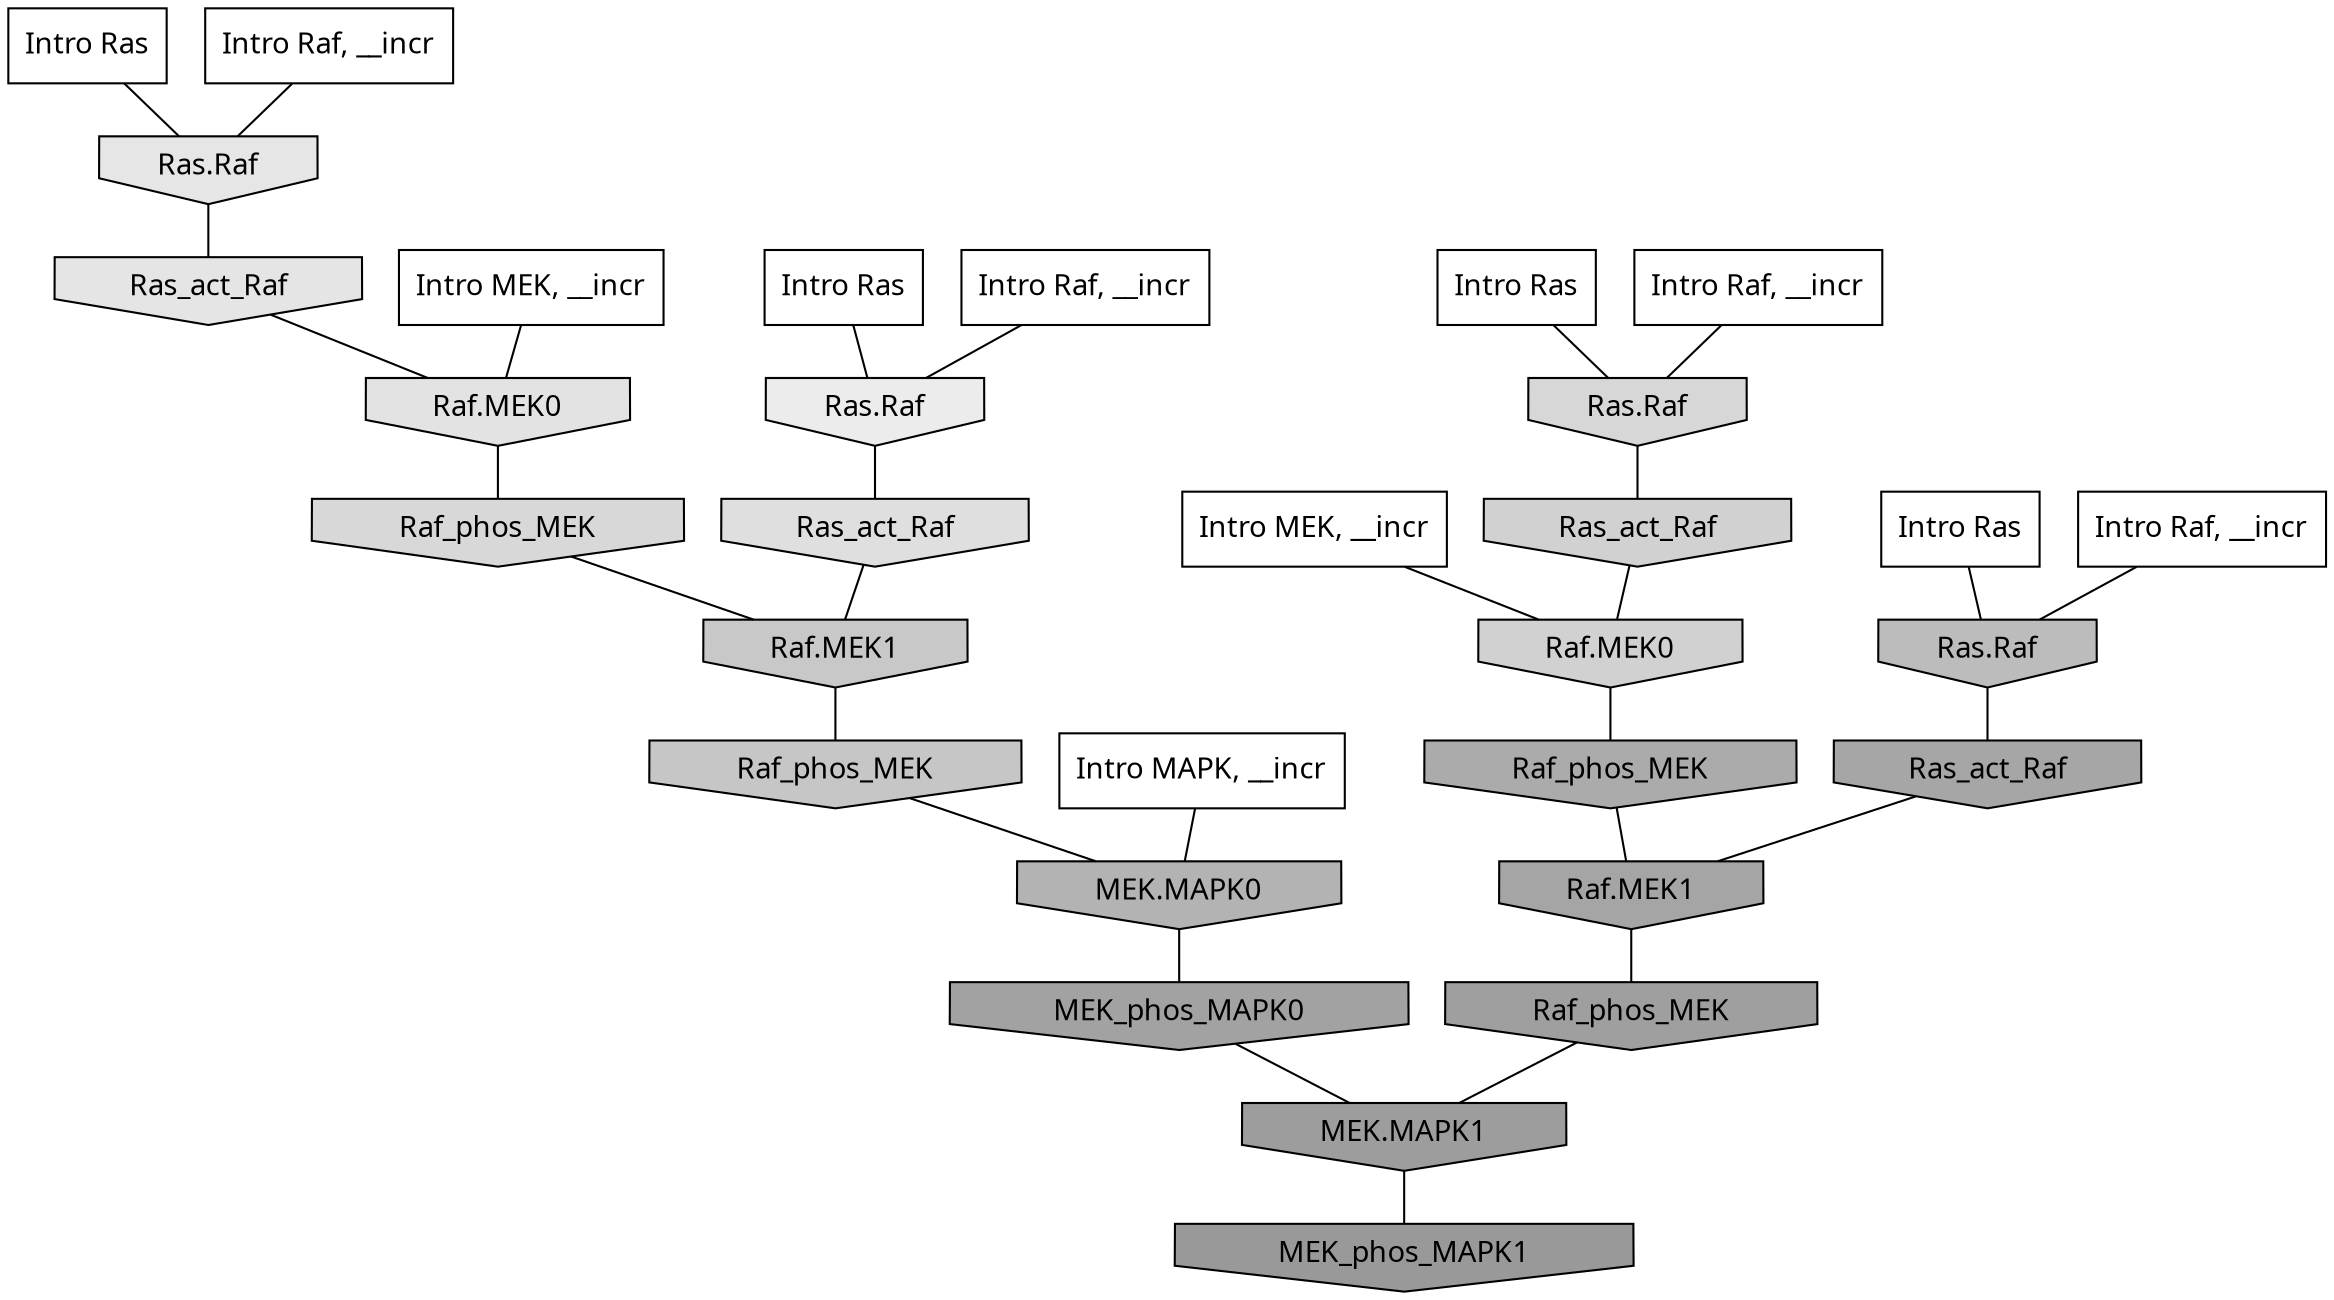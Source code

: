 digraph G{
  rankdir="TB";
  ranksep=0.30;
  node [fontname="CMU Serif"];
  edge [fontname="CMU Serif"];
  
  1 [label="Intro Ras", shape=rectangle, style=filled, fillcolor="0.000 0.000 1.000"]
  
  11 [label="Intro Ras", shape=rectangle, style=filled, fillcolor="0.000 0.000 1.000"]
  
  90 [label="Intro Ras", shape=rectangle, style=filled, fillcolor="0.000 0.000 1.000"]
  
  93 [label="Intro Ras", shape=rectangle, style=filled, fillcolor="0.000 0.000 1.000"]
  
  419 [label="Intro Raf, __incr", shape=rectangle, style=filled, fillcolor="0.000 0.000 1.000"]
  
  770 [label="Intro Raf, __incr", shape=rectangle, style=filled, fillcolor="0.000 0.000 1.000"]
  
  912 [label="Intro Raf, __incr", shape=rectangle, style=filled, fillcolor="0.000 0.000 1.000"]
  
  1001 [label="Intro Raf, __incr", shape=rectangle, style=filled, fillcolor="0.000 0.000 1.000"]
  
  1828 [label="Intro MEK, __incr", shape=rectangle, style=filled, fillcolor="0.000 0.000 1.000"]
  
  1898 [label="Intro MEK, __incr", shape=rectangle, style=filled, fillcolor="0.000 0.000 1.000"]
  
  2806 [label="Intro MAPK, __incr", shape=rectangle, style=filled, fillcolor="0.000 0.000 1.000"]
  
  3939 [label="Ras.Raf", shape=invhouse, style=filled, fillcolor="0.000 0.000 0.925"]
  
  4307 [label="Ras.Raf", shape=invhouse, style=filled, fillcolor="0.000 0.000 0.899"]
  
  4368 [label="Ras_act_Raf", shape=invhouse, style=filled, fillcolor="0.000 0.000 0.895"]
  
  4472 [label="Raf.MEK0", shape=invhouse, style=filled, fillcolor="0.000 0.000 0.888"]
  
  4682 [label="Ras_act_Raf", shape=invhouse, style=filled, fillcolor="0.000 0.000 0.874"]
  
  5140 [label="Raf_phos_MEK", shape=invhouse, style=filled, fillcolor="0.000 0.000 0.844"]
  
  5186 [label="Ras.Raf", shape=invhouse, style=filled, fillcolor="0.000 0.000 0.841"]
  
  5538 [label="Ras_act_Raf", shape=invhouse, style=filled, fillcolor="0.000 0.000 0.820"]
  
  5541 [label="Raf.MEK0", shape=invhouse, style=filled, fillcolor="0.000 0.000 0.820"]
  
  6252 [label="Raf.MEK1", shape=invhouse, style=filled, fillcolor="0.000 0.000 0.782"]
  
  6349 [label="Raf_phos_MEK", shape=invhouse, style=filled, fillcolor="0.000 0.000 0.777"]
  
  7388 [label="Ras.Raf", shape=invhouse, style=filled, fillcolor="0.000 0.000 0.738"]
  
  8582 [label="MEK.MAPK0", shape=invhouse, style=filled, fillcolor="0.000 0.000 0.700"]
  
  9707 [label="Raf_phos_MEK", shape=invhouse, style=filled, fillcolor="0.000 0.000 0.670"]
  
  10530 [label="Ras_act_Raf", shape=invhouse, style=filled, fillcolor="0.000 0.000 0.651"]
  
  10626 [label="Raf.MEK1", shape=invhouse, style=filled, fillcolor="0.000 0.000 0.648"]
  
  11294 [label="MEK_phos_MAPK0", shape=invhouse, style=filled, fillcolor="0.000 0.000 0.635"]
  
  11945 [label="Raf_phos_MEK", shape=invhouse, style=filled, fillcolor="0.000 0.000 0.622"]
  
  12432 [label="MEK.MAPK1", shape=invhouse, style=filled, fillcolor="0.000 0.000 0.614"]
  
  13247 [label="MEK_phos_MAPK1", shape=invhouse, style=filled, fillcolor="0.000 0.000 0.600"]
  
  
  12432 -> 13247 [dir=none, color="0.000 0.000 0.000"] 
  11945 -> 12432 [dir=none, color="0.000 0.000 0.000"] 
  11294 -> 12432 [dir=none, color="0.000 0.000 0.000"] 
  10626 -> 11945 [dir=none, color="0.000 0.000 0.000"] 
  10530 -> 10626 [dir=none, color="0.000 0.000 0.000"] 
  9707 -> 10626 [dir=none, color="0.000 0.000 0.000"] 
  8582 -> 11294 [dir=none, color="0.000 0.000 0.000"] 
  7388 -> 10530 [dir=none, color="0.000 0.000 0.000"] 
  6349 -> 8582 [dir=none, color="0.000 0.000 0.000"] 
  6252 -> 6349 [dir=none, color="0.000 0.000 0.000"] 
  5541 -> 9707 [dir=none, color="0.000 0.000 0.000"] 
  5538 -> 5541 [dir=none, color="0.000 0.000 0.000"] 
  5186 -> 5538 [dir=none, color="0.000 0.000 0.000"] 
  5140 -> 6252 [dir=none, color="0.000 0.000 0.000"] 
  4682 -> 6252 [dir=none, color="0.000 0.000 0.000"] 
  4472 -> 5140 [dir=none, color="0.000 0.000 0.000"] 
  4368 -> 4472 [dir=none, color="0.000 0.000 0.000"] 
  4307 -> 4368 [dir=none, color="0.000 0.000 0.000"] 
  3939 -> 4682 [dir=none, color="0.000 0.000 0.000"] 
  2806 -> 8582 [dir=none, color="0.000 0.000 0.000"] 
  1898 -> 4472 [dir=none, color="0.000 0.000 0.000"] 
  1828 -> 5541 [dir=none, color="0.000 0.000 0.000"] 
  1001 -> 3939 [dir=none, color="0.000 0.000 0.000"] 
  912 -> 7388 [dir=none, color="0.000 0.000 0.000"] 
  770 -> 5186 [dir=none, color="0.000 0.000 0.000"] 
  419 -> 4307 [dir=none, color="0.000 0.000 0.000"] 
  93 -> 5186 [dir=none, color="0.000 0.000 0.000"] 
  90 -> 3939 [dir=none, color="0.000 0.000 0.000"] 
  11 -> 7388 [dir=none, color="0.000 0.000 0.000"] 
  1 -> 4307 [dir=none, color="0.000 0.000 0.000"] 
  
  }

